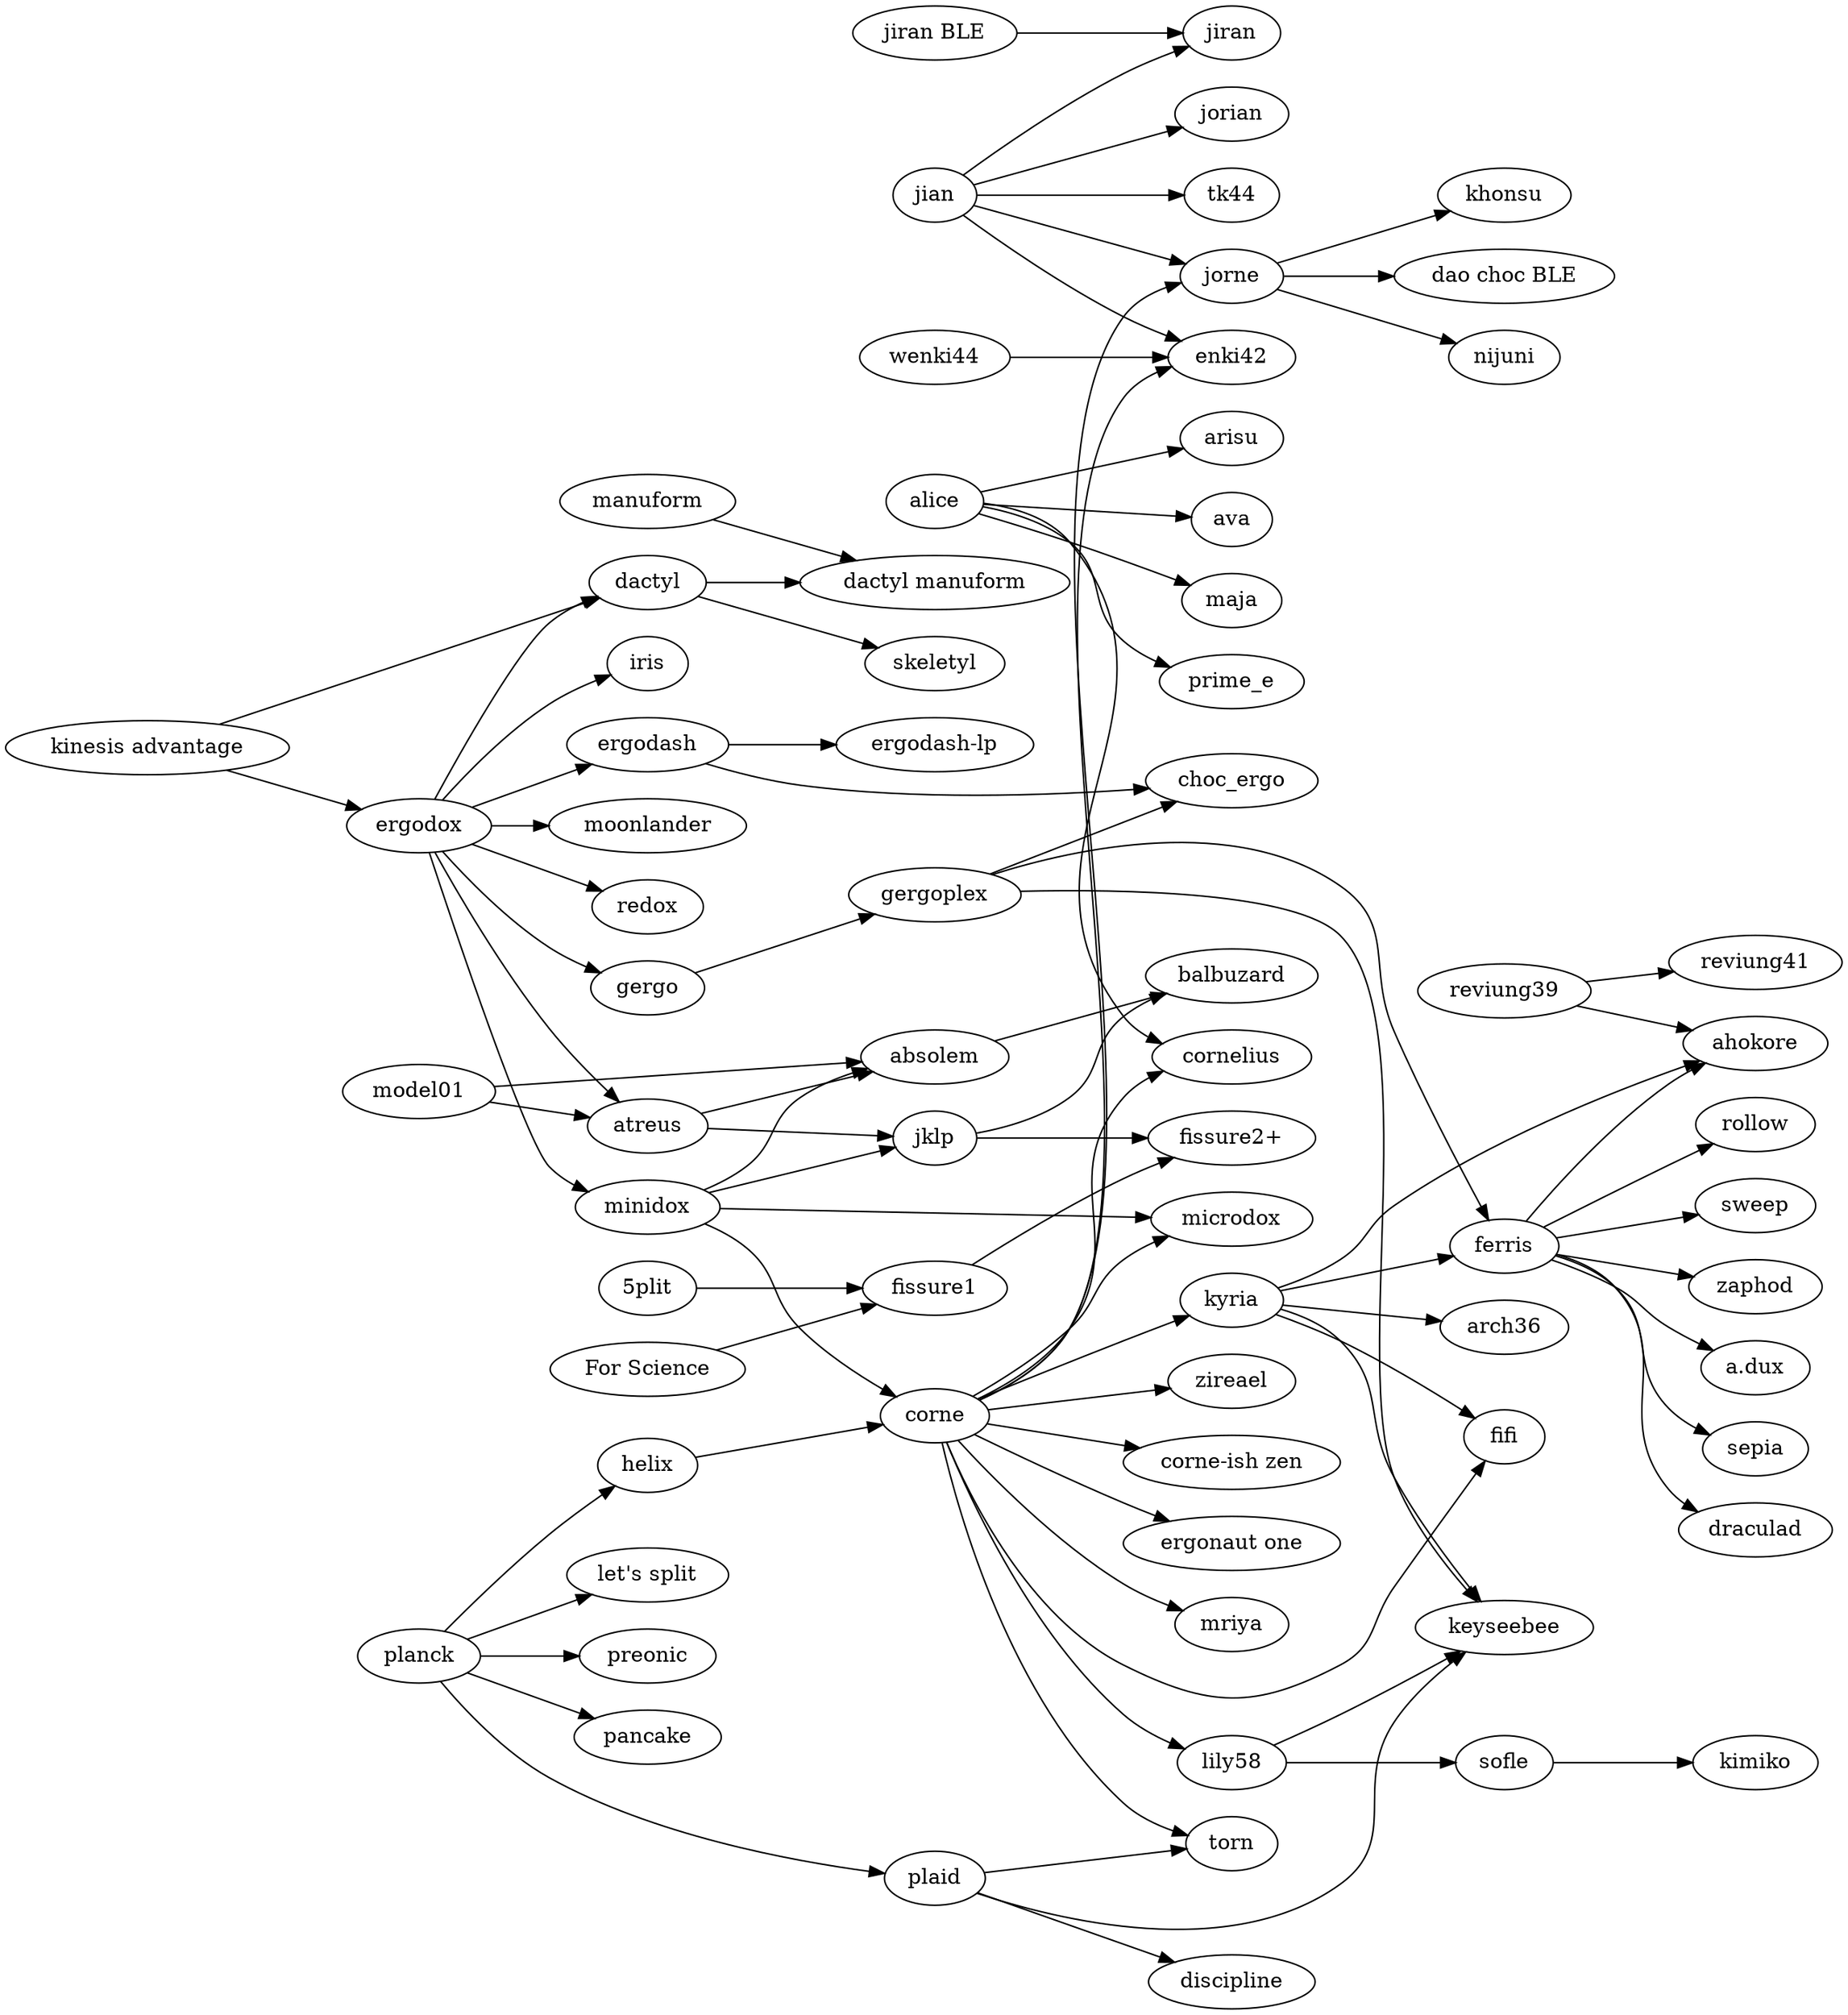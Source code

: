 digraph {
  rankdir=LR;

  subgraph splits {
    helix -> corne;
    wenki44 -> enki42;
    "jiran BLE" -> jiran;

    jian -> {
      jorian;
      jorne;
      jiran;
      enki42;
      tk44;
    }

    jorne -> {
      nijuni;
      khonsu;
      "dao choc BLE";
    }

    corne -> {
      "corne-ish zen";
      cornelius;
      fifi;
      kyria;
      lily58;
      microdox;
      torn;
      jorne;
      "ergonaut one";
      mriya;
      zireael;
      enki42;
    };

    lily58 -> {
      keyseebee;
      sofle;
    };

    kyria -> {
        ahokore;
        arch36;
        ferris;
        fifi;
        keyseebee;
    };

    "kinesis advantage" -> {
      ergodox;
      dactyl;
    };

    ergodox -> {
      atreus;
      dactyl;
      ergodash;
      gergo;
      iris;
      minidox;
      moonlander;
      redox;
    };

    ergodash -> {
      "ergodash-lp";
      choc_ergo;
    };

    gergo -> gergoplex;
    gergoplex -> {
      choc_ergo;
      ferris;
      keyseebee;
    };

    ferris -> {
      ahokore;
      sepia;
      draculad;
      rollow;
      sweep;
      zaphod;
      "a.dux";
    };

    manuform -> "dactyl manuform";

    minidox -> {
      absolem;
      corne;
      microdox;
      jklp;
    };

    model01 -> {
      absolem;
      atreus;
    };

    sofle -> kimiko;

    "5plit" -> "fissure1";
    "For Science" -> "fissure1";
    fissure1 -> "fissure2+";
    jklp -> "fissure2+";
  }

  subgraph unibody {
    atreus -> {
      absolem;
      jklp;
    };
    jklp -> balbuzard;
    absolem -> balbuzard;
    reviung39 -> {
      ahokore;
      reviung41;
    };
  };

  subgraph ortholinear {
    plaid -> {
      discipline;
      keyseebee;
      torn;
    };
    planck -> {
      helix;
      "let's split";
      plaid;
      preonic;
      pancake;
    };
  }

  subgraph {
    dactyl -> {
      "dactyl manuform";
      skeletyl;
    }
  }

  subgraph alicefamily {
    alice -> {
      arisu;
      ava;
      cornelius;
      maja;
      prime_e;
    }
  }
}
